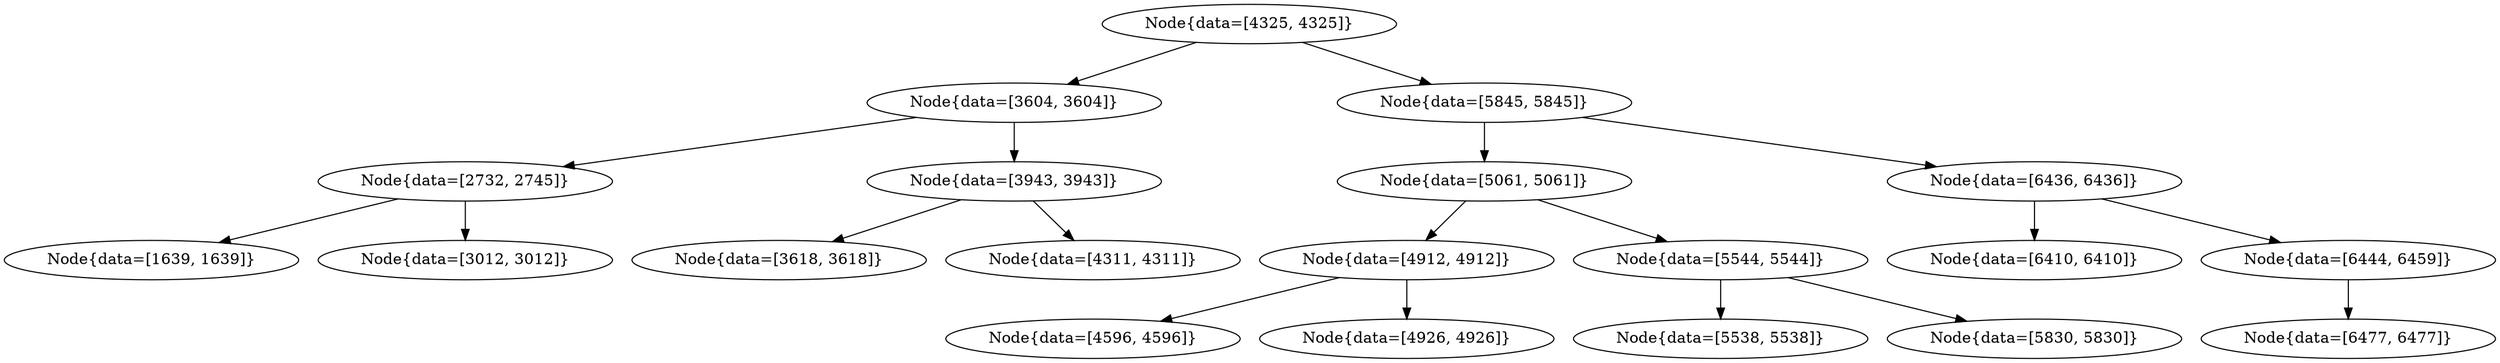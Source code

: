 digraph G{
402578964 [label="Node{data=[4325, 4325]}"]
402578964 -> 1898629094
1898629094 [label="Node{data=[3604, 3604]}"]
1898629094 -> 141388791
141388791 [label="Node{data=[2732, 2745]}"]
141388791 -> 800990938
800990938 [label="Node{data=[1639, 1639]}"]
141388791 -> 1322341191
1322341191 [label="Node{data=[3012, 3012]}"]
1898629094 -> 1768142988
1768142988 [label="Node{data=[3943, 3943]}"]
1768142988 -> 179455108
179455108 [label="Node{data=[3618, 3618]}"]
1768142988 -> 1424243710
1424243710 [label="Node{data=[4311, 4311]}"]
402578964 -> 275448142
275448142 [label="Node{data=[5845, 5845]}"]
275448142 -> 1681423383
1681423383 [label="Node{data=[5061, 5061]}"]
1681423383 -> 2083951216
2083951216 [label="Node{data=[4912, 4912]}"]
2083951216 -> 167275971
167275971 [label="Node{data=[4596, 4596]}"]
2083951216 -> 1104243907
1104243907 [label="Node{data=[4926, 4926]}"]
1681423383 -> 1714317354
1714317354 [label="Node{data=[5544, 5544]}"]
1714317354 -> 776192909
776192909 [label="Node{data=[5538, 5538]}"]
1714317354 -> 1688151539
1688151539 [label="Node{data=[5830, 5830]}"]
275448142 -> 778234583
778234583 [label="Node{data=[6436, 6436]}"]
778234583 -> 999864329
999864329 [label="Node{data=[6410, 6410]}"]
778234583 -> 200760156
200760156 [label="Node{data=[6444, 6459]}"]
200760156 -> 383403884
383403884 [label="Node{data=[6477, 6477]}"]
}